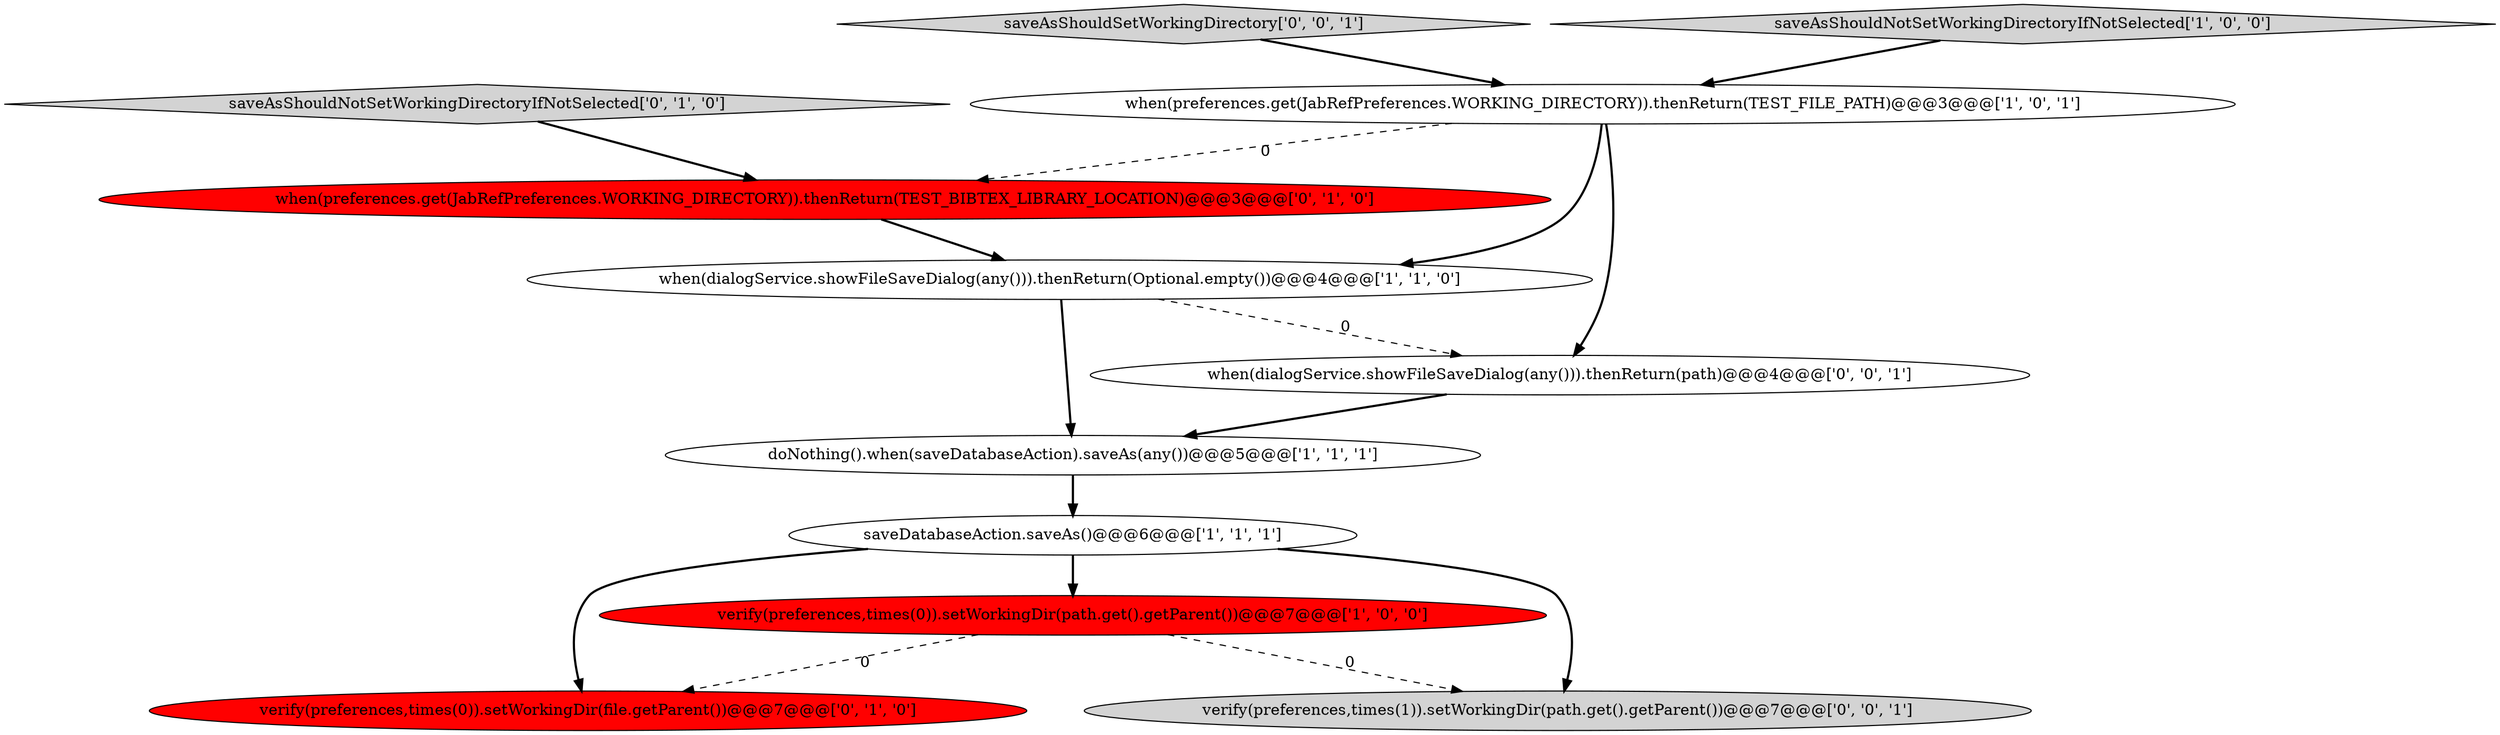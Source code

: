 digraph {
5 [style = filled, label = "saveDatabaseAction.saveAs()@@@6@@@['1', '1', '1']", fillcolor = white, shape = ellipse image = "AAA0AAABBB1BBB"];
3 [style = filled, label = "when(preferences.get(JabRefPreferences.WORKING_DIRECTORY)).thenReturn(TEST_FILE_PATH)@@@3@@@['1', '0', '1']", fillcolor = white, shape = ellipse image = "AAA0AAABBB1BBB"];
6 [style = filled, label = "when(preferences.get(JabRefPreferences.WORKING_DIRECTORY)).thenReturn(TEST_BIBTEX_LIBRARY_LOCATION)@@@3@@@['0', '1', '0']", fillcolor = red, shape = ellipse image = "AAA1AAABBB2BBB"];
7 [style = filled, label = "verify(preferences,times(0)).setWorkingDir(file.getParent())@@@7@@@['0', '1', '0']", fillcolor = red, shape = ellipse image = "AAA1AAABBB2BBB"];
11 [style = filled, label = "saveAsShouldSetWorkingDirectory['0', '0', '1']", fillcolor = lightgray, shape = diamond image = "AAA0AAABBB3BBB"];
8 [style = filled, label = "saveAsShouldNotSetWorkingDirectoryIfNotSelected['0', '1', '0']", fillcolor = lightgray, shape = diamond image = "AAA0AAABBB2BBB"];
2 [style = filled, label = "when(dialogService.showFileSaveDialog(any())).thenReturn(Optional.empty())@@@4@@@['1', '1', '0']", fillcolor = white, shape = ellipse image = "AAA0AAABBB1BBB"];
9 [style = filled, label = "verify(preferences,times(1)).setWorkingDir(path.get().getParent())@@@7@@@['0', '0', '1']", fillcolor = lightgray, shape = ellipse image = "AAA0AAABBB3BBB"];
4 [style = filled, label = "doNothing().when(saveDatabaseAction).saveAs(any())@@@5@@@['1', '1', '1']", fillcolor = white, shape = ellipse image = "AAA0AAABBB1BBB"];
1 [style = filled, label = "saveAsShouldNotSetWorkingDirectoryIfNotSelected['1', '0', '0']", fillcolor = lightgray, shape = diamond image = "AAA0AAABBB1BBB"];
0 [style = filled, label = "verify(preferences,times(0)).setWorkingDir(path.get().getParent())@@@7@@@['1', '0', '0']", fillcolor = red, shape = ellipse image = "AAA1AAABBB1BBB"];
10 [style = filled, label = "when(dialogService.showFileSaveDialog(any())).thenReturn(path)@@@4@@@['0', '0', '1']", fillcolor = white, shape = ellipse image = "AAA0AAABBB3BBB"];
1->3 [style = bold, label=""];
5->7 [style = bold, label=""];
3->10 [style = bold, label=""];
8->6 [style = bold, label=""];
3->6 [style = dashed, label="0"];
0->9 [style = dashed, label="0"];
3->2 [style = bold, label=""];
5->0 [style = bold, label=""];
5->9 [style = bold, label=""];
11->3 [style = bold, label=""];
0->7 [style = dashed, label="0"];
2->4 [style = bold, label=""];
4->5 [style = bold, label=""];
2->10 [style = dashed, label="0"];
6->2 [style = bold, label=""];
10->4 [style = bold, label=""];
}
